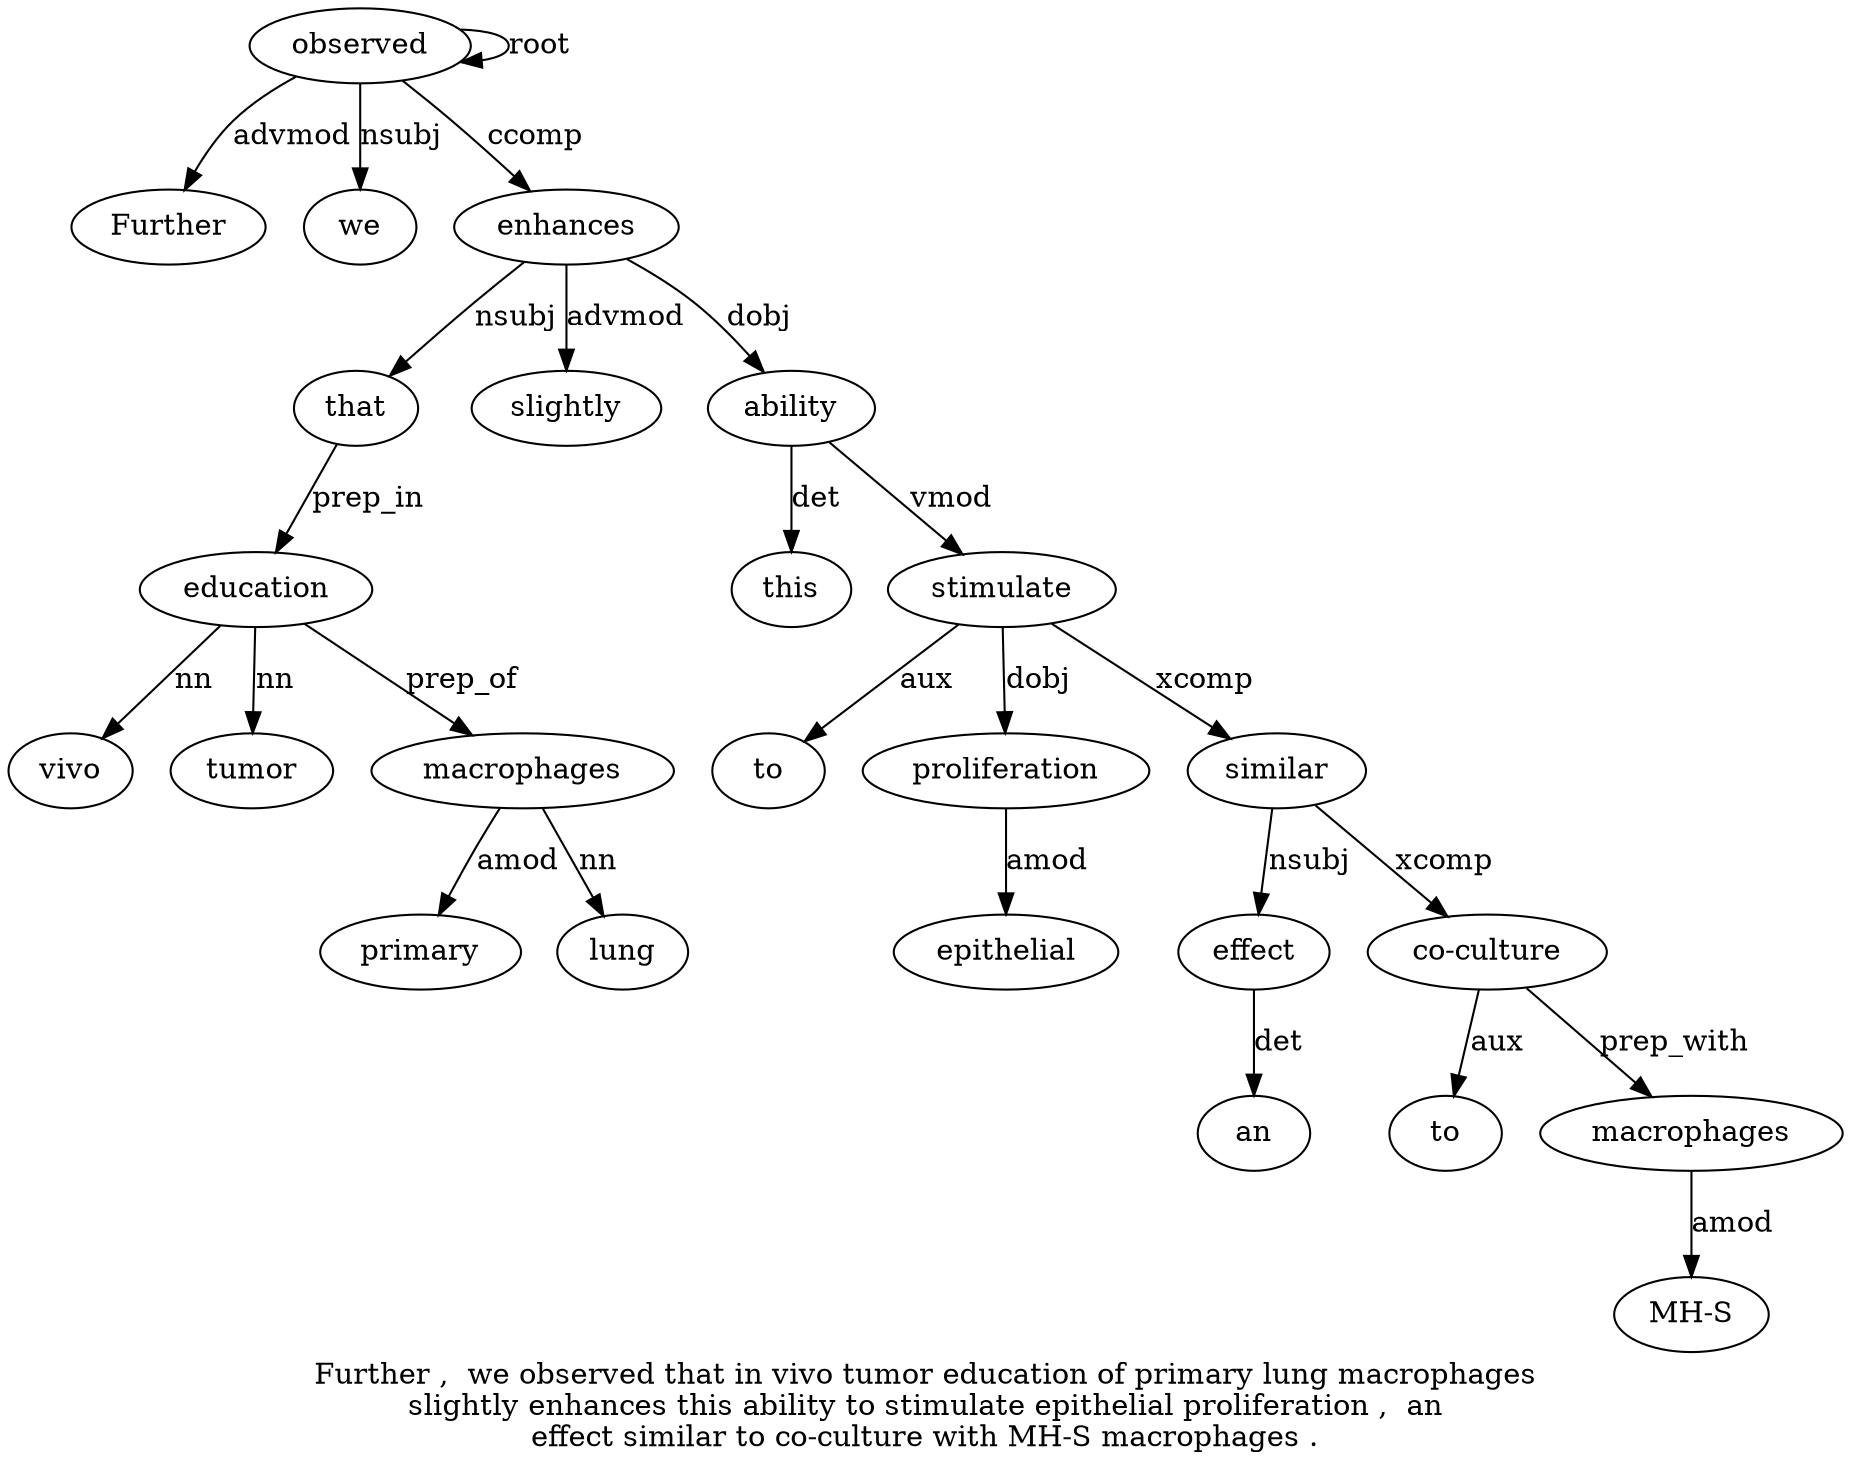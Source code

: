 digraph "Further ,  we observed that in vivo tumor education of primary lung macrophages slightly enhances this ability to stimulate epithelial proliferation ,  an effect similar to co-culture with MH-S macrophages ." {
label="Further ,  we observed that in vivo tumor education of primary lung macrophages
slightly enhances this ability to stimulate epithelial proliferation ,  an
effect similar to co-culture with MH-S macrophages .";
observed4 [style=filled, fillcolor=white, label=observed];
Further1 [style=filled, fillcolor=white, label=Further];
observed4 -> Further1  [label=advmod];
we3 [style=filled, fillcolor=white, label=we];
observed4 -> we3  [label=nsubj];
observed4 -> observed4  [label=root];
enhances15 [style=filled, fillcolor=white, label=enhances];
that5 [style=filled, fillcolor=white, label=that];
enhances15 -> that5  [label=nsubj];
education9 [style=filled, fillcolor=white, label=education];
vivo7 [style=filled, fillcolor=white, label=vivo];
education9 -> vivo7  [label=nn];
tumor8 [style=filled, fillcolor=white, label=tumor];
education9 -> tumor8  [label=nn];
that5 -> education9  [label=prep_in];
macrophages13 [style=filled, fillcolor=white, label=macrophages];
primary11 [style=filled, fillcolor=white, label=primary];
macrophages13 -> primary11  [label=amod];
lung12 [style=filled, fillcolor=white, label=lung];
macrophages13 -> lung12  [label=nn];
education9 -> macrophages13  [label=prep_of];
slightly14 [style=filled, fillcolor=white, label=slightly];
enhances15 -> slightly14  [label=advmod];
observed4 -> enhances15  [label=ccomp];
ability17 [style=filled, fillcolor=white, label=ability];
this16 [style=filled, fillcolor=white, label=this];
ability17 -> this16  [label=det];
enhances15 -> ability17  [label=dobj];
stimulate19 [style=filled, fillcolor=white, label=stimulate];
to18 [style=filled, fillcolor=white, label=to];
stimulate19 -> to18  [label=aux];
ability17 -> stimulate19  [label=vmod];
proliferation21 [style=filled, fillcolor=white, label=proliferation];
epithelial20 [style=filled, fillcolor=white, label=epithelial];
proliferation21 -> epithelial20  [label=amod];
stimulate19 -> proliferation21  [label=dobj];
effect24 [style=filled, fillcolor=white, label=effect];
an23 [style=filled, fillcolor=white, label=an];
effect24 -> an23  [label=det];
similar25 [style=filled, fillcolor=white, label=similar];
similar25 -> effect24  [label=nsubj];
stimulate19 -> similar25  [label=xcomp];
"co-culture27" [style=filled, fillcolor=white, label="co-culture"];
to26 [style=filled, fillcolor=white, label=to];
"co-culture27" -> to26  [label=aux];
similar25 -> "co-culture27"  [label=xcomp];
macrophages30 [style=filled, fillcolor=white, label=macrophages];
"MH-S29" [style=filled, fillcolor=white, label="MH-S"];
macrophages30 -> "MH-S29"  [label=amod];
"co-culture27" -> macrophages30  [label=prep_with];
}
